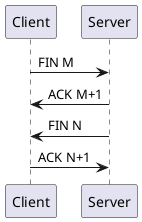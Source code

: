 @startuml

Client -> Server : FIN M

Server -> Client : ACK M+1

Server -> Client : FIN N

Client -> Server : ACK N+1

@enduml